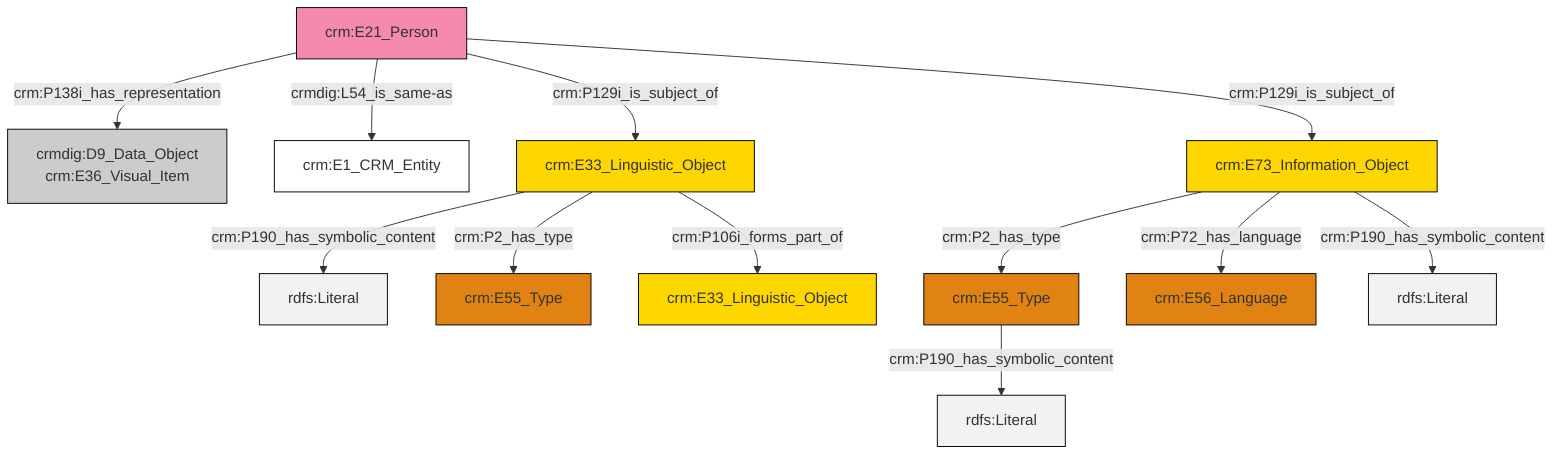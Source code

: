graph TD
classDef Literal fill:#f2f2f2,stroke:#000000;
classDef CRM_Entity fill:#FFFFFF,stroke:#000000;
classDef Temporal_Entity fill:#00C9E6, stroke:#000000;
classDef Type fill:#E18312, stroke:#000000;
classDef Time-Span fill:#2C9C91, stroke:#000000;
classDef Appellation fill:#FFEB7F, stroke:#000000;
classDef Place fill:#008836, stroke:#000000;
classDef Persistent_Item fill:#B266B2, stroke:#000000;
classDef Conceptual_Object fill:#FFD700, stroke:#000000;
classDef Physical_Thing fill:#D2B48C, stroke:#000000;
classDef Actor fill:#f58aad, stroke:#000000;
classDef PC_Classes fill:#4ce600, stroke:#000000;
classDef Multi fill:#cccccc,stroke:#000000;

0["crm:E73_Information_Object"]:::Conceptual_Object -->|crm:P2_has_type| 1["crm:E55_Type"]:::Type
1["crm:E55_Type"]:::Type -->|crm:P190_has_symbolic_content| 2[rdfs:Literal]:::Literal
5["crm:E33_Linguistic_Object"]:::Conceptual_Object -->|crm:P190_has_symbolic_content| 6[rdfs:Literal]:::Literal
0["crm:E73_Information_Object"]:::Conceptual_Object -->|crm:P72_has_language| 7["crm:E56_Language"]:::Type
13["crm:E21_Person"]:::Actor -->|crm:P138i_has_representation| 3["crmdig:D9_Data_Object<br>crm:E36_Visual_Item"]:::Multi
5["crm:E33_Linguistic_Object"]:::Conceptual_Object -->|crm:P2_has_type| 10["crm:E55_Type"]:::Type
13["crm:E21_Person"]:::Actor -->|crmdig:L54_is_same-as| 14["crm:E1_CRM_Entity"]:::CRM_Entity
0["crm:E73_Information_Object"]:::Conceptual_Object -->|crm:P190_has_symbolic_content| 15[rdfs:Literal]:::Literal
5["crm:E33_Linguistic_Object"]:::Conceptual_Object -->|crm:P106i_forms_part_of| 17["crm:E33_Linguistic_Object"]:::Conceptual_Object
13["crm:E21_Person"]:::Actor -->|crm:P129i_is_subject_of| 5["crm:E33_Linguistic_Object"]:::Conceptual_Object
13["crm:E21_Person"]:::Actor -->|crm:P129i_is_subject_of| 0["crm:E73_Information_Object"]:::Conceptual_Object